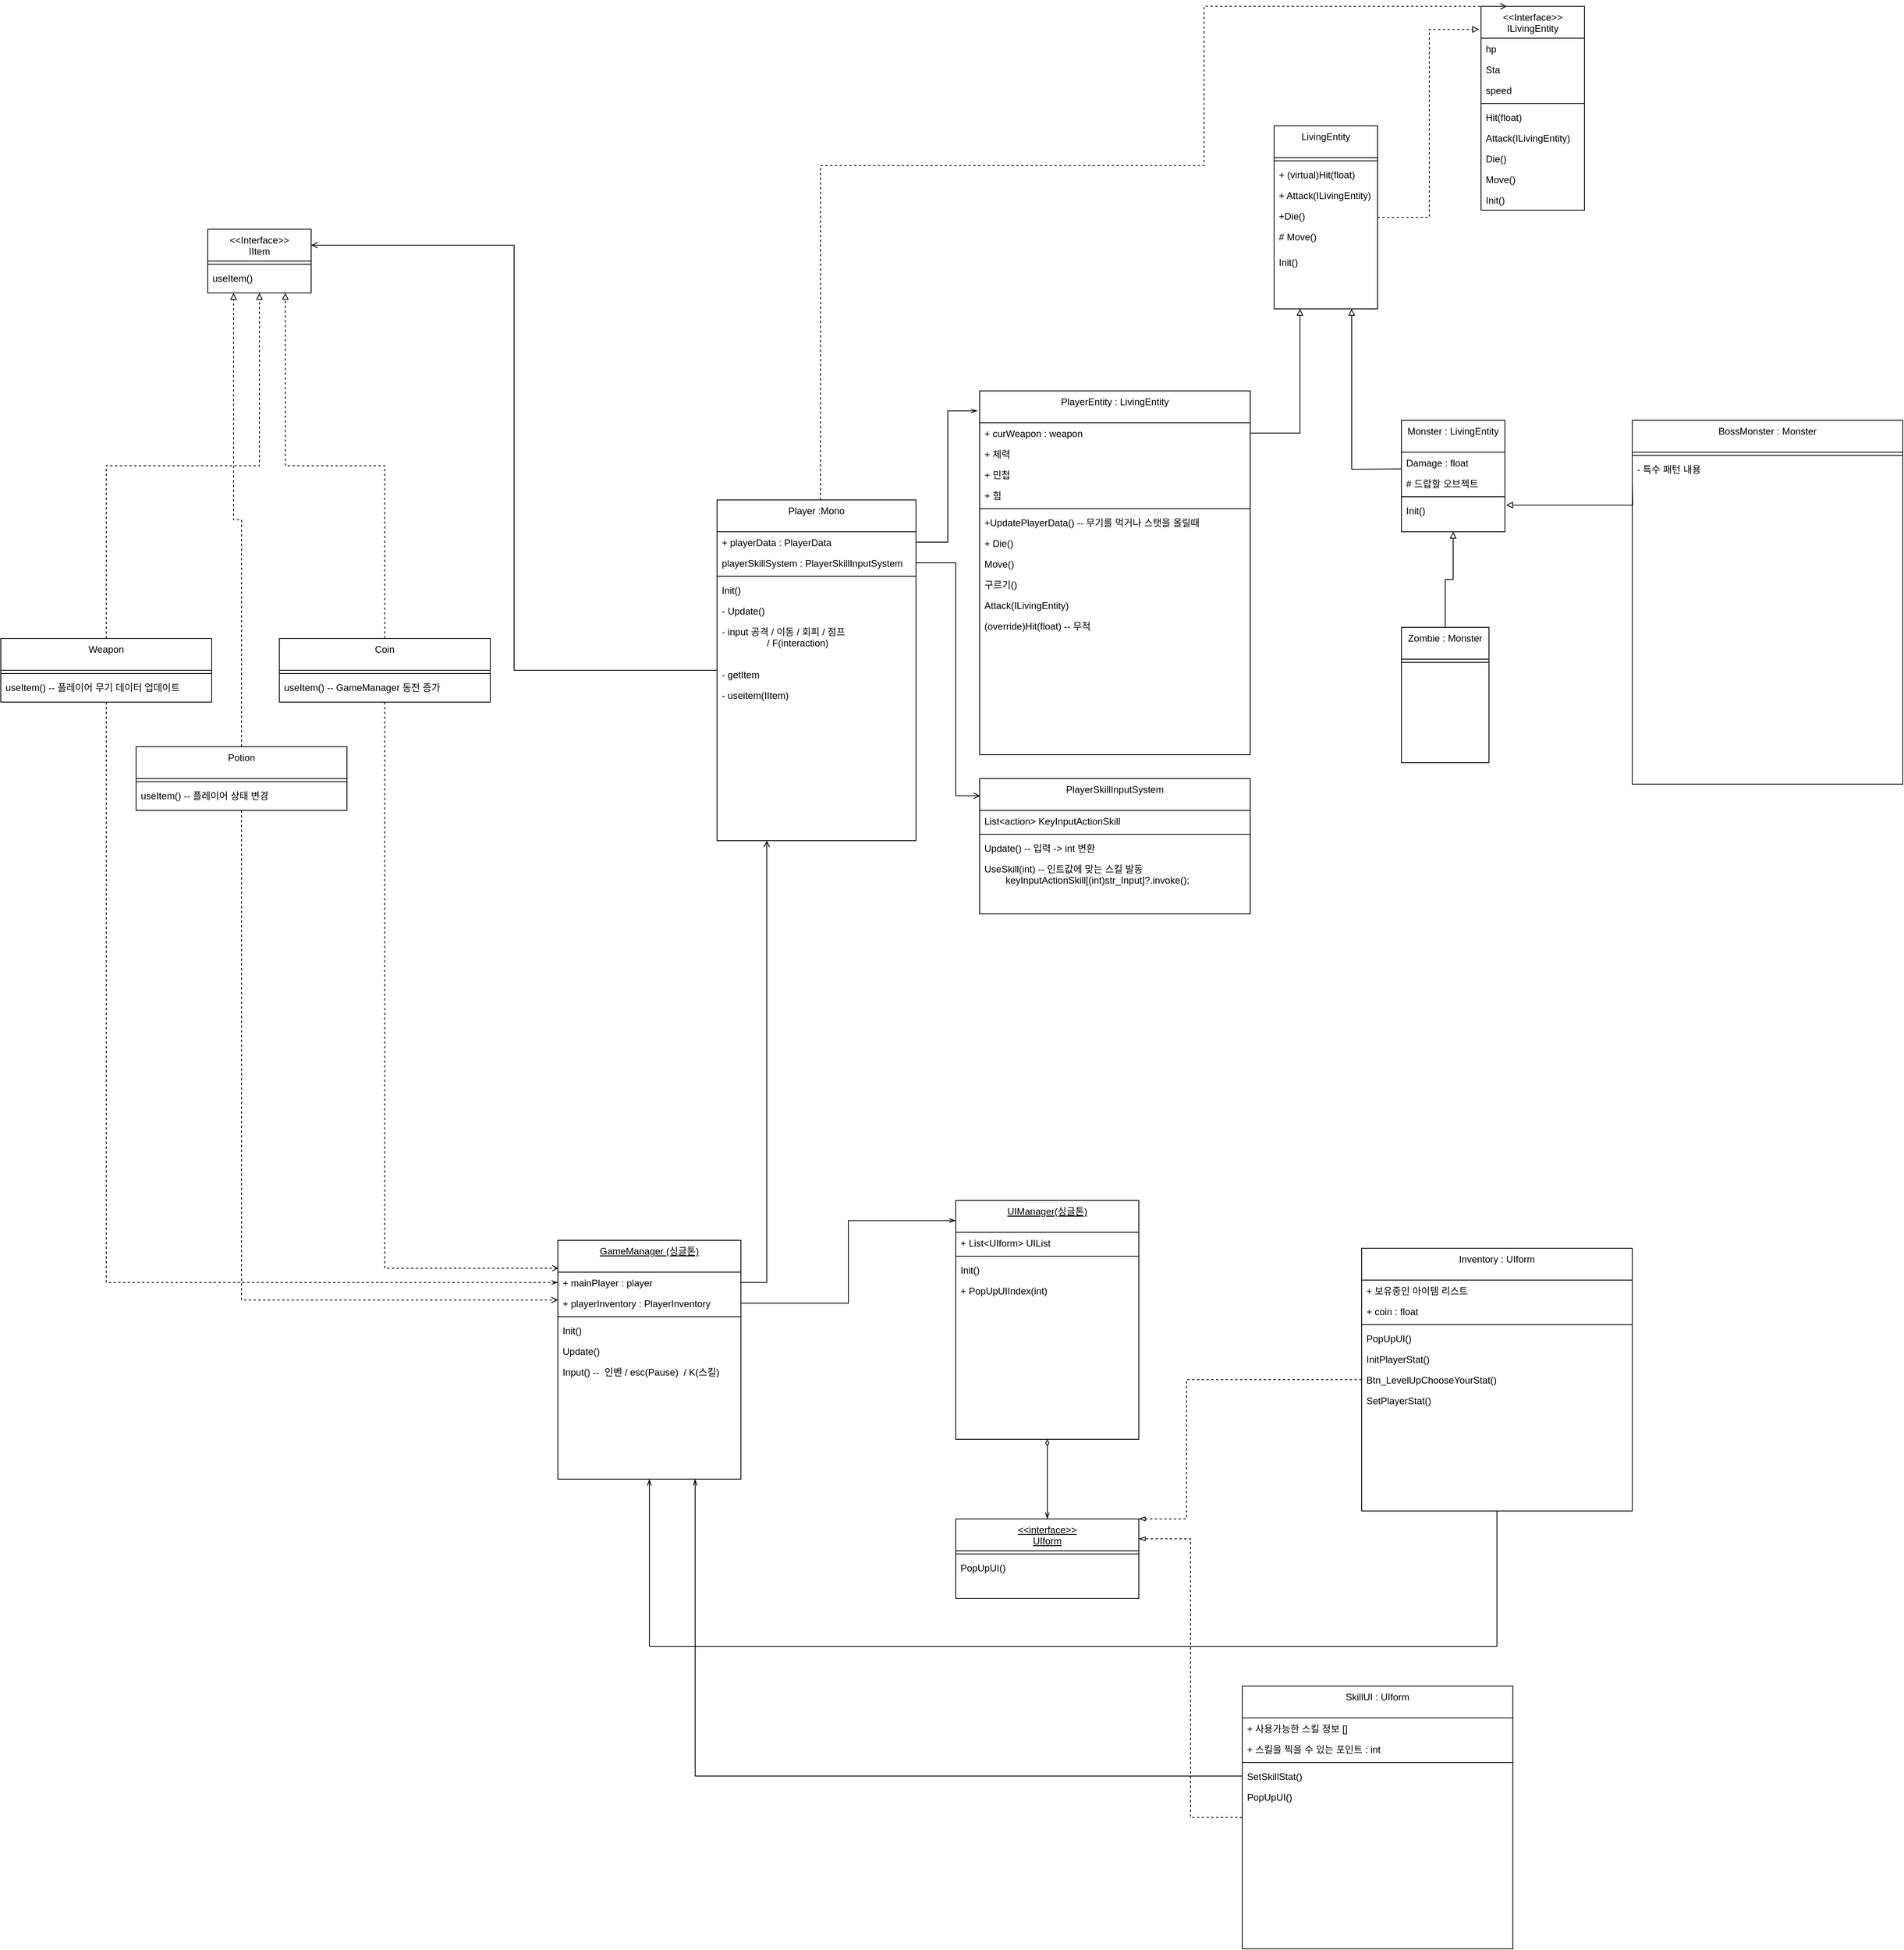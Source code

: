 <mxfile version="20.3.0" type="device"><diagram id="C5RBs43oDa-KdzZeNtuy" name="Page-1"><mxGraphModel dx="1121" dy="1059" grid="1" gridSize="10" guides="1" tooltips="1" connect="1" arrows="1" fold="1" page="1" pageScale="1" pageWidth="50000" pageHeight="50000" math="0" shadow="0"><root><mxCell id="WIyWlLk6GJQsqaUBKTNV-0"/><mxCell id="WIyWlLk6GJQsqaUBKTNV-1" parent="WIyWlLk6GJQsqaUBKTNV-0"/><mxCell id="zkfFHV4jXpPFQw0GAbJ--17" value="&lt;&lt;Interface&gt;&gt;&#10;ILivingEntity" style="swimlane;fontStyle=0;align=center;verticalAlign=top;childLayout=stackLayout;horizontal=1;startSize=40;horizontalStack=0;resizeParent=1;resizeLast=0;collapsible=1;marginBottom=0;rounded=0;shadow=0;strokeWidth=1;" parent="WIyWlLk6GJQsqaUBKTNV-1" vertex="1"><mxGeometry x="2180" y="280" width="130" height="256" as="geometry"><mxRectangle x="550" y="140" width="160" height="26" as="alternateBounds"/></mxGeometry></mxCell><mxCell id="zkfFHV4jXpPFQw0GAbJ--18" value="hp" style="text;align=left;verticalAlign=top;spacingLeft=4;spacingRight=4;overflow=hidden;rotatable=0;points=[[0,0.5],[1,0.5]];portConstraint=eastwest;" parent="zkfFHV4jXpPFQw0GAbJ--17" vertex="1"><mxGeometry y="40" width="130" height="26" as="geometry"/></mxCell><mxCell id="zkfFHV4jXpPFQw0GAbJ--19" value="Sta&#10;" style="text;align=left;verticalAlign=top;spacingLeft=4;spacingRight=4;overflow=hidden;rotatable=0;points=[[0,0.5],[1,0.5]];portConstraint=eastwest;rounded=0;shadow=0;html=0;" parent="zkfFHV4jXpPFQw0GAbJ--17" vertex="1"><mxGeometry y="66" width="130" height="26" as="geometry"/></mxCell><mxCell id="zkfFHV4jXpPFQw0GAbJ--20" value="speed" style="text;align=left;verticalAlign=top;spacingLeft=4;spacingRight=4;overflow=hidden;rotatable=0;points=[[0,0.5],[1,0.5]];portConstraint=eastwest;rounded=0;shadow=0;html=0;" parent="zkfFHV4jXpPFQw0GAbJ--17" vertex="1"><mxGeometry y="92" width="130" height="26" as="geometry"/></mxCell><mxCell id="zkfFHV4jXpPFQw0GAbJ--23" value="" style="line;html=1;strokeWidth=1;align=left;verticalAlign=middle;spacingTop=-1;spacingLeft=3;spacingRight=3;rotatable=0;labelPosition=right;points=[];portConstraint=eastwest;" parent="zkfFHV4jXpPFQw0GAbJ--17" vertex="1"><mxGeometry y="118" width="130" height="8" as="geometry"/></mxCell><mxCell id="zkfFHV4jXpPFQw0GAbJ--25" value="Hit(float)" style="text;align=left;verticalAlign=top;spacingLeft=4;spacingRight=4;overflow=hidden;rotatable=0;points=[[0,0.5],[1,0.5]];portConstraint=eastwest;" parent="zkfFHV4jXpPFQw0GAbJ--17" vertex="1"><mxGeometry y="126" width="130" height="26" as="geometry"/></mxCell><mxCell id="0ZRJEkCKQK46idITePCY-0" value="Attack(ILivingEntity)" style="text;align=left;verticalAlign=top;spacingLeft=4;spacingRight=4;overflow=hidden;rotatable=0;points=[[0,0.5],[1,0.5]];portConstraint=eastwest;" parent="zkfFHV4jXpPFQw0GAbJ--17" vertex="1"><mxGeometry y="152" width="130" height="26" as="geometry"/></mxCell><mxCell id="0ZRJEkCKQK46idITePCY-1" value="Die()" style="text;align=left;verticalAlign=top;spacingLeft=4;spacingRight=4;overflow=hidden;rotatable=0;points=[[0,0.5],[1,0.5]];portConstraint=eastwest;" parent="zkfFHV4jXpPFQw0GAbJ--17" vertex="1"><mxGeometry y="178" width="130" height="26" as="geometry"/></mxCell><mxCell id="0ZRJEkCKQK46idITePCY-2" value="Move()" style="text;align=left;verticalAlign=top;spacingLeft=4;spacingRight=4;overflow=hidden;rotatable=0;points=[[0,0.5],[1,0.5]];portConstraint=eastwest;" parent="zkfFHV4jXpPFQw0GAbJ--17" vertex="1"><mxGeometry y="204" width="130" height="26" as="geometry"/></mxCell><mxCell id="0ZRJEkCKQK46idITePCY-17" value="Init()" style="text;align=left;verticalAlign=top;spacingLeft=4;spacingRight=4;overflow=hidden;rotatable=0;points=[[0,0.5],[1,0.5]];portConstraint=eastwest;" parent="zkfFHV4jXpPFQw0GAbJ--17" vertex="1"><mxGeometry y="230" width="130" height="26" as="geometry"/></mxCell><mxCell id="0ZRJEkCKQK46idITePCY-15" style="edgeStyle=orthogonalEdgeStyle;rounded=0;orthogonalLoop=1;jettySize=auto;html=1;entryX=-0.019;entryY=0.113;entryDx=0;entryDy=0;entryPerimeter=0;endArrow=block;endFill=0;dashed=1;" parent="WIyWlLk6GJQsqaUBKTNV-1" source="0ZRJEkCKQK46idITePCY-6" target="zkfFHV4jXpPFQw0GAbJ--17" edge="1"><mxGeometry relative="1" as="geometry"/></mxCell><mxCell id="0ZRJEkCKQK46idITePCY-6" value="LivingEntity" style="swimlane;fontStyle=0;align=center;verticalAlign=top;childLayout=stackLayout;horizontal=1;startSize=40;horizontalStack=0;resizeParent=1;resizeLast=0;collapsible=1;marginBottom=0;rounded=0;shadow=0;strokeWidth=1;" parent="WIyWlLk6GJQsqaUBKTNV-1" vertex="1"><mxGeometry x="1920" y="430" width="130" height="230" as="geometry"><mxRectangle x="550" y="140" width="160" height="26" as="alternateBounds"/></mxGeometry></mxCell><mxCell id="0ZRJEkCKQK46idITePCY-10" value="" style="line;html=1;strokeWidth=1;align=left;verticalAlign=middle;spacingTop=-1;spacingLeft=3;spacingRight=3;rotatable=0;labelPosition=right;points=[];portConstraint=eastwest;" parent="0ZRJEkCKQK46idITePCY-6" vertex="1"><mxGeometry y="40" width="130" height="8" as="geometry"/></mxCell><mxCell id="0ZRJEkCKQK46idITePCY-11" value="+ (virtual)Hit(float)" style="text;align=left;verticalAlign=top;spacingLeft=4;spacingRight=4;overflow=hidden;rotatable=0;points=[[0,0.5],[1,0.5]];portConstraint=eastwest;" parent="0ZRJEkCKQK46idITePCY-6" vertex="1"><mxGeometry y="48" width="130" height="26" as="geometry"/></mxCell><mxCell id="0ZRJEkCKQK46idITePCY-12" value="+ Attack(ILivingEntity)" style="text;align=left;verticalAlign=top;spacingLeft=4;spacingRight=4;overflow=hidden;rotatable=0;points=[[0,0.5],[1,0.5]];portConstraint=eastwest;" parent="0ZRJEkCKQK46idITePCY-6" vertex="1"><mxGeometry y="74" width="130" height="26" as="geometry"/></mxCell><mxCell id="0ZRJEkCKQK46idITePCY-13" value="+Die()" style="text;align=left;verticalAlign=top;spacingLeft=4;spacingRight=4;overflow=hidden;rotatable=0;points=[[0,0.5],[1,0.5]];portConstraint=eastwest;" parent="0ZRJEkCKQK46idITePCY-6" vertex="1"><mxGeometry y="100" width="130" height="26" as="geometry"/></mxCell><mxCell id="0ZRJEkCKQK46idITePCY-14" value="# Move()" style="text;align=left;verticalAlign=top;spacingLeft=4;spacingRight=4;overflow=hidden;rotatable=0;points=[[0,0.5],[1,0.5]];portConstraint=eastwest;" parent="0ZRJEkCKQK46idITePCY-6" vertex="1"><mxGeometry y="126" width="130" height="32" as="geometry"/></mxCell><mxCell id="0ZRJEkCKQK46idITePCY-16" value="Init()" style="text;align=left;verticalAlign=top;spacingLeft=4;spacingRight=4;overflow=hidden;rotatable=0;points=[[0,0.5],[1,0.5]];portConstraint=eastwest;" parent="0ZRJEkCKQK46idITePCY-6" vertex="1"><mxGeometry y="158" width="130" height="26" as="geometry"/></mxCell><mxCell id="0ZRJEkCKQK46idITePCY-42" style="edgeStyle=orthogonalEdgeStyle;rounded=0;orthogonalLoop=1;jettySize=auto;html=1;entryX=0.25;entryY=0;entryDx=0;entryDy=0;endArrow=open;endFill=0;dashed=1;" parent="WIyWlLk6GJQsqaUBKTNV-1" source="0ZRJEkCKQK46idITePCY-18" target="zkfFHV4jXpPFQw0GAbJ--17" edge="1"><mxGeometry relative="1" as="geometry"><Array as="points"><mxPoint x="1350" y="480"/><mxPoint x="1832" y="480"/></Array></mxGeometry></mxCell><mxCell id="0ZRJEkCKQK46idITePCY-55" style="edgeStyle=orthogonalEdgeStyle;rounded=0;orthogonalLoop=1;jettySize=auto;html=1;entryX=1;entryY=0.25;entryDx=0;entryDy=0;endArrow=open;endFill=0;" parent="WIyWlLk6GJQsqaUBKTNV-1" source="0ZRJEkCKQK46idITePCY-18" target="0ZRJEkCKQK46idITePCY-45" edge="1"><mxGeometry relative="1" as="geometry"/></mxCell><mxCell id="0ZRJEkCKQK46idITePCY-18" value="Player :Mono" style="swimlane;fontStyle=0;align=center;verticalAlign=top;childLayout=stackLayout;horizontal=1;startSize=40;horizontalStack=0;resizeParent=1;resizeLast=0;collapsible=1;marginBottom=0;rounded=0;shadow=0;strokeWidth=1;" parent="WIyWlLk6GJQsqaUBKTNV-1" vertex="1"><mxGeometry x="1220" y="900" width="250" height="428" as="geometry"><mxRectangle x="550" y="140" width="160" height="26" as="alternateBounds"/></mxGeometry></mxCell><mxCell id="0ZRJEkCKQK46idITePCY-56" value="+ playerData : PlayerData" style="text;align=left;verticalAlign=top;spacingLeft=4;spacingRight=4;overflow=hidden;rotatable=0;points=[[0,0.5],[1,0.5]];portConstraint=eastwest;" parent="0ZRJEkCKQK46idITePCY-18" vertex="1"><mxGeometry y="40" width="250" height="26" as="geometry"/></mxCell><mxCell id="0ZRJEkCKQK46idITePCY-183" value="playerSkillSystem : PlayerSkillInputSystem" style="text;align=left;verticalAlign=top;spacingLeft=4;spacingRight=4;overflow=hidden;rotatable=0;points=[[0,0.5],[1,0.5]];portConstraint=eastwest;" parent="0ZRJEkCKQK46idITePCY-18" vertex="1"><mxGeometry y="66" width="250" height="26" as="geometry"/></mxCell><mxCell id="0ZRJEkCKQK46idITePCY-19" value="" style="line;html=1;strokeWidth=1;align=left;verticalAlign=middle;spacingTop=-1;spacingLeft=3;spacingRight=3;rotatable=0;labelPosition=right;points=[];portConstraint=eastwest;" parent="0ZRJEkCKQK46idITePCY-18" vertex="1"><mxGeometry y="92" width="250" height="8" as="geometry"/></mxCell><mxCell id="0ZRJEkCKQK46idITePCY-24" value="Init()" style="text;align=left;verticalAlign=top;spacingLeft=4;spacingRight=4;overflow=hidden;rotatable=0;points=[[0,0.5],[1,0.5]];portConstraint=eastwest;" parent="0ZRJEkCKQK46idITePCY-18" vertex="1"><mxGeometry y="100" width="250" height="26" as="geometry"/></mxCell><mxCell id="0ZRJEkCKQK46idITePCY-40" value="- Update() " style="text;align=left;verticalAlign=top;spacingLeft=4;spacingRight=4;overflow=hidden;rotatable=0;points=[[0,0.5],[1,0.5]];portConstraint=eastwest;" parent="0ZRJEkCKQK46idITePCY-18" vertex="1"><mxGeometry y="126" width="250" height="26" as="geometry"/></mxCell><mxCell id="0ZRJEkCKQK46idITePCY-41" value="- input 공격 / 이동 / 회피 / 점프&#10;                 / F(interaction)" style="text;align=left;verticalAlign=top;spacingLeft=4;spacingRight=4;overflow=hidden;rotatable=0;points=[[0,0.5],[1,0.5]];portConstraint=eastwest;" parent="0ZRJEkCKQK46idITePCY-18" vertex="1"><mxGeometry y="152" width="250" height="54" as="geometry"/></mxCell><mxCell id="0ZRJEkCKQK46idITePCY-43" value="- getItem" style="text;align=left;verticalAlign=top;spacingLeft=4;spacingRight=4;overflow=hidden;rotatable=0;points=[[0,0.5],[1,0.5]];portConstraint=eastwest;" parent="0ZRJEkCKQK46idITePCY-18" vertex="1"><mxGeometry y="206" width="250" height="26" as="geometry"/></mxCell><mxCell id="0ZRJEkCKQK46idITePCY-44" value="- useitem(IItem)" style="text;align=left;verticalAlign=top;spacingLeft=4;spacingRight=4;overflow=hidden;rotatable=0;points=[[0,0.5],[1,0.5]];portConstraint=eastwest;" parent="0ZRJEkCKQK46idITePCY-18" vertex="1"><mxGeometry y="232" width="250" height="26" as="geometry"/></mxCell><mxCell id="0ZRJEkCKQK46idITePCY-26" value="Monster : LivingEntity" style="swimlane;fontStyle=0;align=center;verticalAlign=top;childLayout=stackLayout;horizontal=1;startSize=40;horizontalStack=0;resizeParent=1;resizeLast=0;collapsible=1;marginBottom=0;rounded=0;shadow=0;strokeWidth=1;" parent="WIyWlLk6GJQsqaUBKTNV-1" vertex="1"><mxGeometry x="2080" y="800" width="130" height="140" as="geometry"><mxRectangle x="550" y="140" width="160" height="26" as="alternateBounds"/></mxGeometry></mxCell><mxCell id="0ZRJEkCKQK46idITePCY-38" value="Damage : float" style="text;align=left;verticalAlign=top;spacingLeft=4;spacingRight=4;overflow=hidden;rotatable=0;points=[[0,0.5],[1,0.5]];portConstraint=eastwest;" parent="0ZRJEkCKQK46idITePCY-26" vertex="1"><mxGeometry y="40" width="130" height="26" as="geometry"/></mxCell><mxCell id="xAegyW6mL-c31XnRVggY-22" value="# 드랍할 오브젝트" style="text;align=left;verticalAlign=top;spacingLeft=4;spacingRight=4;overflow=hidden;rotatable=0;points=[[0,0.5],[1,0.5]];portConstraint=eastwest;" parent="0ZRJEkCKQK46idITePCY-26" vertex="1"><mxGeometry y="66" width="130" height="26" as="geometry"/></mxCell><mxCell id="0ZRJEkCKQK46idITePCY-27" value="" style="line;html=1;strokeWidth=1;align=left;verticalAlign=middle;spacingTop=-1;spacingLeft=3;spacingRight=3;rotatable=0;labelPosition=right;points=[];portConstraint=eastwest;" parent="0ZRJEkCKQK46idITePCY-26" vertex="1"><mxGeometry y="92" width="130" height="8" as="geometry"/></mxCell><mxCell id="0ZRJEkCKQK46idITePCY-32" value="Init()" style="text;align=left;verticalAlign=top;spacingLeft=4;spacingRight=4;overflow=hidden;rotatable=0;points=[[0,0.5],[1,0.5]];portConstraint=eastwest;" parent="0ZRJEkCKQK46idITePCY-26" vertex="1"><mxGeometry y="100" width="130" height="26" as="geometry"/></mxCell><mxCell id="0ZRJEkCKQK46idITePCY-37" style="edgeStyle=orthogonalEdgeStyle;rounded=0;orthogonalLoop=1;jettySize=auto;html=1;entryX=0.75;entryY=1;entryDx=0;entryDy=0;endArrow=block;endFill=0;" parent="WIyWlLk6GJQsqaUBKTNV-1" target="0ZRJEkCKQK46idITePCY-6" edge="1"><mxGeometry relative="1" as="geometry"><mxPoint x="2080.0" y="861.03" as="sourcePoint"/></mxGeometry></mxCell><mxCell id="0ZRJEkCKQK46idITePCY-45" value="&lt;&lt;Interface&gt;&gt;&#10;IItem" style="swimlane;fontStyle=0;align=center;verticalAlign=top;childLayout=stackLayout;horizontal=1;startSize=40;horizontalStack=0;resizeParent=1;resizeLast=0;collapsible=1;marginBottom=0;rounded=0;shadow=0;strokeWidth=1;" parent="WIyWlLk6GJQsqaUBKTNV-1" vertex="1"><mxGeometry x="580" y="560" width="130" height="80" as="geometry"><mxRectangle x="550" y="140" width="160" height="26" as="alternateBounds"/></mxGeometry></mxCell><mxCell id="0ZRJEkCKQK46idITePCY-49" value="" style="line;html=1;strokeWidth=1;align=left;verticalAlign=middle;spacingTop=-1;spacingLeft=3;spacingRight=3;rotatable=0;labelPosition=right;points=[];portConstraint=eastwest;" parent="0ZRJEkCKQK46idITePCY-45" vertex="1"><mxGeometry y="40" width="130" height="8" as="geometry"/></mxCell><mxCell id="0ZRJEkCKQK46idITePCY-54" value="useItem()" style="text;align=left;verticalAlign=top;spacingLeft=4;spacingRight=4;overflow=hidden;rotatable=0;points=[[0,0.5],[1,0.5]];portConstraint=eastwest;" parent="0ZRJEkCKQK46idITePCY-45" vertex="1"><mxGeometry y="48" width="130" height="26" as="geometry"/></mxCell><mxCell id="0ZRJEkCKQK46idITePCY-78" style="edgeStyle=orthogonalEdgeStyle;rounded=0;orthogonalLoop=1;jettySize=auto;html=1;entryX=0.5;entryY=1;entryDx=0;entryDy=0;endArrow=block;endFill=0;dashed=1;" parent="WIyWlLk6GJQsqaUBKTNV-1" source="0ZRJEkCKQK46idITePCY-61" target="0ZRJEkCKQK46idITePCY-45" edge="1"><mxGeometry relative="1" as="geometry"/></mxCell><mxCell id="0ZRJEkCKQK46idITePCY-79" style="edgeStyle=orthogonalEdgeStyle;rounded=0;orthogonalLoop=1;jettySize=auto;html=1;entryX=0;entryY=0.5;entryDx=0;entryDy=0;endArrow=openThin;endFill=0;dashed=1;" parent="WIyWlLk6GJQsqaUBKTNV-1" source="0ZRJEkCKQK46idITePCY-61" target="0ZRJEkCKQK46idITePCY-71" edge="1"><mxGeometry relative="1" as="geometry"/></mxCell><mxCell id="0ZRJEkCKQK46idITePCY-61" value="Weapon" style="swimlane;fontStyle=0;align=center;verticalAlign=top;childLayout=stackLayout;horizontal=1;startSize=40;horizontalStack=0;resizeParent=1;resizeLast=0;collapsible=1;marginBottom=0;rounded=0;shadow=0;strokeWidth=1;" parent="WIyWlLk6GJQsqaUBKTNV-1" vertex="1"><mxGeometry x="320" y="1074" width="265" height="80" as="geometry"><mxRectangle x="550" y="140" width="160" height="26" as="alternateBounds"/></mxGeometry></mxCell><mxCell id="0ZRJEkCKQK46idITePCY-62" value="" style="line;html=1;strokeWidth=1;align=left;verticalAlign=middle;spacingTop=-1;spacingLeft=3;spacingRight=3;rotatable=0;labelPosition=right;points=[];portConstraint=eastwest;" parent="0ZRJEkCKQK46idITePCY-61" vertex="1"><mxGeometry y="40" width="265" height="8" as="geometry"/></mxCell><mxCell id="0ZRJEkCKQK46idITePCY-63" value="useItem() -- 플레이어 무기 데이터 업데이트" style="text;align=left;verticalAlign=top;spacingLeft=4;spacingRight=4;overflow=hidden;rotatable=0;points=[[0,0.5],[1,0.5]];portConstraint=eastwest;" parent="0ZRJEkCKQK46idITePCY-61" vertex="1"><mxGeometry y="48" width="265" height="26" as="geometry"/></mxCell><mxCell id="0ZRJEkCKQK46idITePCY-70" value="GameManager (싱글톤)" style="swimlane;fontStyle=4;align=center;verticalAlign=top;childLayout=stackLayout;horizontal=1;startSize=40;horizontalStack=0;resizeParent=1;resizeLast=0;collapsible=1;marginBottom=0;rounded=0;shadow=0;strokeWidth=1;" parent="WIyWlLk6GJQsqaUBKTNV-1" vertex="1"><mxGeometry x="1020" y="1830" width="230" height="300" as="geometry"><mxRectangle x="1120" y="1420" width="160" height="26" as="alternateBounds"/></mxGeometry></mxCell><mxCell id="0ZRJEkCKQK46idITePCY-71" value="+ mainPlayer : player" style="text;align=left;verticalAlign=top;spacingLeft=4;spacingRight=4;overflow=hidden;rotatable=0;points=[[0,0.5],[1,0.5]];portConstraint=eastwest;" parent="0ZRJEkCKQK46idITePCY-70" vertex="1"><mxGeometry y="40" width="230" height="26" as="geometry"/></mxCell><mxCell id="0ZRJEkCKQK46idITePCY-158" value="+ playerInventory : PlayerInventory" style="text;align=left;verticalAlign=top;spacingLeft=4;spacingRight=4;overflow=hidden;rotatable=0;points=[[0,0.5],[1,0.5]];portConstraint=eastwest;" parent="0ZRJEkCKQK46idITePCY-70" vertex="1"><mxGeometry y="66" width="230" height="26" as="geometry"/></mxCell><mxCell id="0ZRJEkCKQK46idITePCY-72" value="" style="line;html=1;strokeWidth=1;align=left;verticalAlign=middle;spacingTop=-1;spacingLeft=3;spacingRight=3;rotatable=0;labelPosition=right;points=[];portConstraint=eastwest;" parent="0ZRJEkCKQK46idITePCY-70" vertex="1"><mxGeometry y="92" width="230" height="8" as="geometry"/></mxCell><mxCell id="0ZRJEkCKQK46idITePCY-73" value="Init()" style="text;align=left;verticalAlign=top;spacingLeft=4;spacingRight=4;overflow=hidden;rotatable=0;points=[[0,0.5],[1,0.5]];portConstraint=eastwest;" parent="0ZRJEkCKQK46idITePCY-70" vertex="1"><mxGeometry y="100" width="230" height="26" as="geometry"/></mxCell><mxCell id="0ZRJEkCKQK46idITePCY-150" value="Update()" style="text;align=left;verticalAlign=top;spacingLeft=4;spacingRight=4;overflow=hidden;rotatable=0;points=[[0,0.5],[1,0.5]];portConstraint=eastwest;" parent="0ZRJEkCKQK46idITePCY-70" vertex="1"><mxGeometry y="126" width="230" height="26" as="geometry"/></mxCell><mxCell id="0ZRJEkCKQK46idITePCY-156" value="Input() --  인벤 / esc(Pause)  / K(스킬)" style="text;align=left;verticalAlign=top;spacingLeft=4;spacingRight=4;overflow=hidden;rotatable=0;points=[[0,0.5],[1,0.5]];portConstraint=eastwest;" parent="0ZRJEkCKQK46idITePCY-70" vertex="1"><mxGeometry y="152" width="230" height="26" as="geometry"/></mxCell><mxCell id="0ZRJEkCKQK46idITePCY-76" style="edgeStyle=orthogonalEdgeStyle;rounded=0;orthogonalLoop=1;jettySize=auto;html=1;exitX=1;exitY=0.5;exitDx=0;exitDy=0;entryX=0.25;entryY=1;entryDx=0;entryDy=0;endArrow=open;endFill=0;" parent="WIyWlLk6GJQsqaUBKTNV-1" source="0ZRJEkCKQK46idITePCY-71" target="0ZRJEkCKQK46idITePCY-18" edge="1"><mxGeometry relative="1" as="geometry"/></mxCell><mxCell id="0ZRJEkCKQK46idITePCY-80" value="PlayerEntity : LivingEntity" style="swimlane;fontStyle=0;align=center;verticalAlign=top;childLayout=stackLayout;horizontal=1;startSize=40;horizontalStack=0;resizeParent=1;resizeLast=0;collapsible=1;marginBottom=0;rounded=0;shadow=0;strokeWidth=1;" parent="WIyWlLk6GJQsqaUBKTNV-1" vertex="1"><mxGeometry x="1550" y="763" width="340" height="457" as="geometry"><mxRectangle x="550" y="140" width="160" height="26" as="alternateBounds"/></mxGeometry></mxCell><mxCell id="0ZRJEkCKQK46idITePCY-81" value="+ curWeapon : weapon" style="text;align=left;verticalAlign=top;spacingLeft=4;spacingRight=4;overflow=hidden;rotatable=0;points=[[0,0.5],[1,0.5]];portConstraint=eastwest;" parent="0ZRJEkCKQK46idITePCY-80" vertex="1"><mxGeometry y="40" width="340" height="26" as="geometry"/></mxCell><mxCell id="0ZRJEkCKQK46idITePCY-170" value="+ 체력" style="text;align=left;verticalAlign=top;spacingLeft=4;spacingRight=4;overflow=hidden;rotatable=0;points=[[0,0.5],[1,0.5]];portConstraint=eastwest;" parent="0ZRJEkCKQK46idITePCY-80" vertex="1"><mxGeometry y="66" width="340" height="26" as="geometry"/></mxCell><mxCell id="0ZRJEkCKQK46idITePCY-169" value="+ 민첩" style="text;align=left;verticalAlign=top;spacingLeft=4;spacingRight=4;overflow=hidden;rotatable=0;points=[[0,0.5],[1,0.5]];portConstraint=eastwest;" parent="0ZRJEkCKQK46idITePCY-80" vertex="1"><mxGeometry y="92" width="340" height="26" as="geometry"/></mxCell><mxCell id="0ZRJEkCKQK46idITePCY-168" value="+ 힘" style="text;align=left;verticalAlign=top;spacingLeft=4;spacingRight=4;overflow=hidden;rotatable=0;points=[[0,0.5],[1,0.5]];portConstraint=eastwest;" parent="0ZRJEkCKQK46idITePCY-80" vertex="1"><mxGeometry y="118" width="340" height="26" as="geometry"/></mxCell><mxCell id="0ZRJEkCKQK46idITePCY-82" value="" style="line;html=1;strokeWidth=1;align=left;verticalAlign=middle;spacingTop=-1;spacingLeft=3;spacingRight=3;rotatable=0;labelPosition=right;points=[];portConstraint=eastwest;" parent="0ZRJEkCKQK46idITePCY-80" vertex="1"><mxGeometry y="144" width="340" height="8" as="geometry"/></mxCell><mxCell id="0ZRJEkCKQK46idITePCY-95" value="+UpdatePlayerData() -- 무기를 먹거나 스탯을 올릴때" style="text;align=left;verticalAlign=top;spacingLeft=4;spacingRight=4;overflow=hidden;rotatable=0;points=[[0,0.5],[1,0.5]];portConstraint=eastwest;" parent="0ZRJEkCKQK46idITePCY-80" vertex="1"><mxGeometry y="152" width="340" height="26" as="geometry"/></mxCell><mxCell id="0ZRJEkCKQK46idITePCY-22" value="+ Die()" style="text;align=left;verticalAlign=top;spacingLeft=4;spacingRight=4;overflow=hidden;rotatable=0;points=[[0,0.5],[1,0.5]];portConstraint=eastwest;" parent="0ZRJEkCKQK46idITePCY-80" vertex="1"><mxGeometry y="178" width="340" height="26" as="geometry"/></mxCell><mxCell id="0ZRJEkCKQK46idITePCY-23" value="Move()" style="text;align=left;verticalAlign=top;spacingLeft=4;spacingRight=4;overflow=hidden;rotatable=0;points=[[0,0.5],[1,0.5]];portConstraint=eastwest;" parent="0ZRJEkCKQK46idITePCY-80" vertex="1"><mxGeometry y="204" width="340" height="26" as="geometry"/></mxCell><mxCell id="0ZRJEkCKQK46idITePCY-39" value="구르기()" style="text;align=left;verticalAlign=top;spacingLeft=4;spacingRight=4;overflow=hidden;rotatable=0;points=[[0,0.5],[1,0.5]];portConstraint=eastwest;" parent="0ZRJEkCKQK46idITePCY-80" vertex="1"><mxGeometry y="230" width="340" height="26" as="geometry"/></mxCell><mxCell id="0ZRJEkCKQK46idITePCY-21" value="Attack(ILivingEntity)" style="text;align=left;verticalAlign=top;spacingLeft=4;spacingRight=4;overflow=hidden;rotatable=0;points=[[0,0.5],[1,0.5]];portConstraint=eastwest;" parent="0ZRJEkCKQK46idITePCY-80" vertex="1"><mxGeometry y="256" width="340" height="26" as="geometry"/></mxCell><mxCell id="0ZRJEkCKQK46idITePCY-20" value="(override)Hit(float) -- 무적" style="text;align=left;verticalAlign=top;spacingLeft=4;spacingRight=4;overflow=hidden;rotatable=0;points=[[0,0.5],[1,0.5]];portConstraint=eastwest;" parent="0ZRJEkCKQK46idITePCY-80" vertex="1"><mxGeometry y="282" width="340" height="26" as="geometry"/></mxCell><mxCell id="0ZRJEkCKQK46idITePCY-94" style="edgeStyle=orthogonalEdgeStyle;rounded=0;orthogonalLoop=1;jettySize=auto;html=1;entryX=-0.008;entryY=0.055;entryDx=0;entryDy=0;entryPerimeter=0;endArrow=openThin;endFill=0;" parent="WIyWlLk6GJQsqaUBKTNV-1" source="0ZRJEkCKQK46idITePCY-56" target="0ZRJEkCKQK46idITePCY-80" edge="1"><mxGeometry relative="1" as="geometry"/></mxCell><mxCell id="0ZRJEkCKQK46idITePCY-101" style="edgeStyle=orthogonalEdgeStyle;rounded=0;orthogonalLoop=1;jettySize=auto;html=1;exitX=1;exitY=0.5;exitDx=0;exitDy=0;entryX=0.25;entryY=1;entryDx=0;entryDy=0;endArrow=block;endFill=0;" parent="WIyWlLk6GJQsqaUBKTNV-1" source="0ZRJEkCKQK46idITePCY-81" target="0ZRJEkCKQK46idITePCY-6" edge="1"><mxGeometry relative="1" as="geometry"><mxPoint x="1890.0" y="1233.0" as="sourcePoint"/></mxGeometry></mxCell><mxCell id="0ZRJEkCKQK46idITePCY-108" style="edgeStyle=orthogonalEdgeStyle;rounded=0;orthogonalLoop=1;jettySize=auto;html=1;entryX=0.75;entryY=1;entryDx=0;entryDy=0;endArrow=block;endFill=0;dashed=1;" parent="WIyWlLk6GJQsqaUBKTNV-1" source="0ZRJEkCKQK46idITePCY-102" target="0ZRJEkCKQK46idITePCY-45" edge="1"><mxGeometry relative="1" as="geometry"/></mxCell><mxCell id="0ZRJEkCKQK46idITePCY-111" style="edgeStyle=orthogonalEdgeStyle;rounded=0;orthogonalLoop=1;jettySize=auto;html=1;exitX=0.5;exitY=1;exitDx=0;exitDy=0;entryX=0.004;entryY=0.117;entryDx=0;entryDy=0;entryPerimeter=0;endArrow=open;endFill=0;dashed=1;" parent="WIyWlLk6GJQsqaUBKTNV-1" source="0ZRJEkCKQK46idITePCY-102" target="0ZRJEkCKQK46idITePCY-70" edge="1"><mxGeometry relative="1" as="geometry"/></mxCell><mxCell id="0ZRJEkCKQK46idITePCY-102" value="Coin" style="swimlane;fontStyle=0;align=center;verticalAlign=top;childLayout=stackLayout;horizontal=1;startSize=40;horizontalStack=0;resizeParent=1;resizeLast=0;collapsible=1;marginBottom=0;rounded=0;shadow=0;strokeWidth=1;" parent="WIyWlLk6GJQsqaUBKTNV-1" vertex="1"><mxGeometry x="670" y="1074" width="265" height="80" as="geometry"><mxRectangle x="550" y="140" width="160" height="26" as="alternateBounds"/></mxGeometry></mxCell><mxCell id="0ZRJEkCKQK46idITePCY-103" value="" style="line;html=1;strokeWidth=1;align=left;verticalAlign=middle;spacingTop=-1;spacingLeft=3;spacingRight=3;rotatable=0;labelPosition=right;points=[];portConstraint=eastwest;" parent="0ZRJEkCKQK46idITePCY-102" vertex="1"><mxGeometry y="40" width="265" height="8" as="geometry"/></mxCell><mxCell id="0ZRJEkCKQK46idITePCY-104" value="useItem() -- GameManager 동전 증가" style="text;align=left;verticalAlign=top;spacingLeft=4;spacingRight=4;overflow=hidden;rotatable=0;points=[[0,0.5],[1,0.5]];portConstraint=eastwest;" parent="0ZRJEkCKQK46idITePCY-102" vertex="1"><mxGeometry y="48" width="265" height="26" as="geometry"/></mxCell><mxCell id="0ZRJEkCKQK46idITePCY-109" style="edgeStyle=orthogonalEdgeStyle;rounded=0;orthogonalLoop=1;jettySize=auto;html=1;entryX=0.25;entryY=1;entryDx=0;entryDy=0;endArrow=block;endFill=0;dashed=1;" parent="WIyWlLk6GJQsqaUBKTNV-1" source="0ZRJEkCKQK46idITePCY-105" target="0ZRJEkCKQK46idITePCY-45" edge="1"><mxGeometry relative="1" as="geometry"/></mxCell><mxCell id="0ZRJEkCKQK46idITePCY-110" style="edgeStyle=orthogonalEdgeStyle;rounded=0;orthogonalLoop=1;jettySize=auto;html=1;exitX=0.5;exitY=1;exitDx=0;exitDy=0;entryX=0;entryY=0.25;entryDx=0;entryDy=0;endArrow=open;endFill=0;dashed=1;" parent="WIyWlLk6GJQsqaUBKTNV-1" source="0ZRJEkCKQK46idITePCY-105" target="0ZRJEkCKQK46idITePCY-70" edge="1"><mxGeometry relative="1" as="geometry"/></mxCell><mxCell id="0ZRJEkCKQK46idITePCY-105" value="Potion" style="swimlane;fontStyle=0;align=center;verticalAlign=top;childLayout=stackLayout;horizontal=1;startSize=40;horizontalStack=0;resizeParent=1;resizeLast=0;collapsible=1;marginBottom=0;rounded=0;shadow=0;strokeWidth=1;" parent="WIyWlLk6GJQsqaUBKTNV-1" vertex="1"><mxGeometry x="490" y="1210" width="265" height="80" as="geometry"><mxRectangle x="550" y="140" width="160" height="26" as="alternateBounds"/></mxGeometry></mxCell><mxCell id="0ZRJEkCKQK46idITePCY-106" value="" style="line;html=1;strokeWidth=1;align=left;verticalAlign=middle;spacingTop=-1;spacingLeft=3;spacingRight=3;rotatable=0;labelPosition=right;points=[];portConstraint=eastwest;" parent="0ZRJEkCKQK46idITePCY-105" vertex="1"><mxGeometry y="40" width="265" height="8" as="geometry"/></mxCell><mxCell id="0ZRJEkCKQK46idITePCY-107" value="useItem() -- 플레이어 상태 변경" style="text;align=left;verticalAlign=top;spacingLeft=4;spacingRight=4;overflow=hidden;rotatable=0;points=[[0,0.5],[1,0.5]];portConstraint=eastwest;" parent="0ZRJEkCKQK46idITePCY-105" vertex="1"><mxGeometry y="48" width="265" height="26" as="geometry"/></mxCell><mxCell id="0ZRJEkCKQK46idITePCY-221" style="edgeStyle=orthogonalEdgeStyle;rounded=0;orthogonalLoop=1;jettySize=auto;html=1;entryX=1;entryY=0;entryDx=0;entryDy=0;dashed=1;endArrow=blockThin;endFill=0;" parent="WIyWlLk6GJQsqaUBKTNV-1" source="0ZRJEkCKQK46idITePCY-115" target="0ZRJEkCKQK46idITePCY-199" edge="1"><mxGeometry relative="1" as="geometry"><Array as="points"><mxPoint x="1810" y="2005"/><mxPoint x="1810" y="2180"/></Array></mxGeometry></mxCell><mxCell id="0ZRJEkCKQK46idITePCY-230" style="edgeStyle=orthogonalEdgeStyle;rounded=0;orthogonalLoop=1;jettySize=auto;html=1;entryX=0.5;entryY=1;entryDx=0;entryDy=0;startArrow=none;startFill=0;endArrow=openThin;endFill=0;" parent="WIyWlLk6GJQsqaUBKTNV-1" source="0ZRJEkCKQK46idITePCY-115" target="0ZRJEkCKQK46idITePCY-70" edge="1"><mxGeometry relative="1" as="geometry"><Array as="points"><mxPoint x="2200" y="2340"/><mxPoint x="1135" y="2340"/></Array></mxGeometry></mxCell><mxCell id="0ZRJEkCKQK46idITePCY-115" value="Inventory : UIform" style="swimlane;fontStyle=0;align=center;verticalAlign=top;childLayout=stackLayout;horizontal=1;startSize=40;horizontalStack=0;resizeParent=1;resizeLast=0;collapsible=1;marginBottom=0;rounded=0;shadow=0;strokeWidth=1;" parent="WIyWlLk6GJQsqaUBKTNV-1" vertex="1"><mxGeometry x="2030" y="1840" width="340" height="330" as="geometry"><mxRectangle x="550" y="140" width="160" height="26" as="alternateBounds"/></mxGeometry></mxCell><mxCell id="0ZRJEkCKQK46idITePCY-118" value="+ 보유중인 아이템 리스트" style="text;align=left;verticalAlign=top;spacingLeft=4;spacingRight=4;overflow=hidden;rotatable=0;points=[[0,0.5],[1,0.5]];portConstraint=eastwest;" parent="0ZRJEkCKQK46idITePCY-115" vertex="1"><mxGeometry y="40" width="340" height="26" as="geometry"/></mxCell><mxCell id="0ZRJEkCKQK46idITePCY-116" value="+ coin : float" style="text;align=left;verticalAlign=top;spacingLeft=4;spacingRight=4;overflow=hidden;rotatable=0;points=[[0,0.5],[1,0.5]];portConstraint=eastwest;" parent="0ZRJEkCKQK46idITePCY-115" vertex="1"><mxGeometry y="66" width="340" height="26" as="geometry"/></mxCell><mxCell id="0ZRJEkCKQK46idITePCY-117" value="" style="line;html=1;strokeWidth=1;align=left;verticalAlign=middle;spacingTop=-1;spacingLeft=3;spacingRight=3;rotatable=0;labelPosition=right;points=[];portConstraint=eastwest;" parent="0ZRJEkCKQK46idITePCY-115" vertex="1"><mxGeometry y="92" width="340" height="8" as="geometry"/></mxCell><mxCell id="0ZRJEkCKQK46idITePCY-223" value="PopUpUI()" style="text;align=left;verticalAlign=top;spacingLeft=4;spacingRight=4;overflow=hidden;rotatable=0;points=[[0,0.5],[1,0.5]];portConstraint=eastwest;" parent="0ZRJEkCKQK46idITePCY-115" vertex="1"><mxGeometry y="100" width="340" height="26" as="geometry"/></mxCell><mxCell id="0ZRJEkCKQK46idITePCY-136" value="InitPlayerStat()" style="text;align=left;verticalAlign=top;spacingLeft=4;spacingRight=4;overflow=hidden;rotatable=0;points=[[0,0.5],[1,0.5]];portConstraint=eastwest;" parent="0ZRJEkCKQK46idITePCY-115" vertex="1"><mxGeometry y="126" width="340" height="26" as="geometry"/></mxCell><mxCell id="0ZRJEkCKQK46idITePCY-128" value="Btn_LevelUpChooseYourStat()" style="text;align=left;verticalAlign=top;spacingLeft=4;spacingRight=4;overflow=hidden;rotatable=0;points=[[0,0.5],[1,0.5]];portConstraint=eastwest;" parent="0ZRJEkCKQK46idITePCY-115" vertex="1"><mxGeometry y="152" width="340" height="26" as="geometry"/></mxCell><mxCell id="0ZRJEkCKQK46idITePCY-149" value="SetPlayerStat()" style="text;align=left;verticalAlign=top;spacingLeft=4;spacingRight=4;overflow=hidden;rotatable=0;points=[[0,0.5],[1,0.5]];portConstraint=eastwest;" parent="0ZRJEkCKQK46idITePCY-115" vertex="1"><mxGeometry y="178" width="340" height="26" as="geometry"/></mxCell><mxCell id="0ZRJEkCKQK46idITePCY-171" value="PlayerSkillInputSystem" style="swimlane;fontStyle=0;align=center;verticalAlign=top;childLayout=stackLayout;horizontal=1;startSize=40;horizontalStack=0;resizeParent=1;resizeLast=0;collapsible=1;marginBottom=0;rounded=0;shadow=0;strokeWidth=1;" parent="WIyWlLk6GJQsqaUBKTNV-1" vertex="1"><mxGeometry x="1550" y="1250" width="340" height="170" as="geometry"><mxRectangle x="550" y="140" width="160" height="26" as="alternateBounds"/></mxGeometry></mxCell><mxCell id="0ZRJEkCKQK46idITePCY-172" value="List&lt;action&gt; KeyInputActionSkill" style="text;align=left;verticalAlign=top;spacingLeft=4;spacingRight=4;overflow=hidden;rotatable=0;points=[[0,0.5],[1,0.5]];portConstraint=eastwest;" parent="0ZRJEkCKQK46idITePCY-171" vertex="1"><mxGeometry y="40" width="340" height="26" as="geometry"/></mxCell><mxCell id="0ZRJEkCKQK46idITePCY-176" value="" style="line;html=1;strokeWidth=1;align=left;verticalAlign=middle;spacingTop=-1;spacingLeft=3;spacingRight=3;rotatable=0;labelPosition=right;points=[];portConstraint=eastwest;" parent="0ZRJEkCKQK46idITePCY-171" vertex="1"><mxGeometry y="66" width="340" height="8" as="geometry"/></mxCell><mxCell id="0ZRJEkCKQK46idITePCY-185" value="Update() -- 입력 -&gt; int 변환" style="text;align=left;verticalAlign=top;spacingLeft=4;spacingRight=4;overflow=hidden;rotatable=0;points=[[0,0.5],[1,0.5]];portConstraint=eastwest;" parent="0ZRJEkCKQK46idITePCY-171" vertex="1"><mxGeometry y="74" width="340" height="26" as="geometry"/></mxCell><mxCell id="0ZRJEkCKQK46idITePCY-188" value="UseSkill(int) -- 인트값에 맞는 스킬 발동&#10;        keyInputActionSkill[(int)str_Input]?.invoke();" style="text;align=left;verticalAlign=top;spacingLeft=4;spacingRight=4;overflow=hidden;rotatable=0;points=[[0,0.5],[1,0.5]];portConstraint=eastwest;" parent="0ZRJEkCKQK46idITePCY-171" vertex="1"><mxGeometry y="100" width="340" height="70" as="geometry"/></mxCell><mxCell id="0ZRJEkCKQK46idITePCY-189" style="edgeStyle=orthogonalEdgeStyle;rounded=0;orthogonalLoop=1;jettySize=auto;html=1;entryX=0.002;entryY=0.127;entryDx=0;entryDy=0;entryPerimeter=0;endArrow=open;endFill=0;" parent="WIyWlLk6GJQsqaUBKTNV-1" source="0ZRJEkCKQK46idITePCY-183" target="0ZRJEkCKQK46idITePCY-171" edge="1"><mxGeometry relative="1" as="geometry"><Array as="points"><mxPoint x="1520" y="979"/><mxPoint x="1520" y="1272"/></Array></mxGeometry></mxCell><mxCell id="0ZRJEkCKQK46idITePCY-220" style="edgeStyle=orthogonalEdgeStyle;rounded=0;orthogonalLoop=1;jettySize=auto;html=1;entryX=1;entryY=0.25;entryDx=0;entryDy=0;endArrow=blockThin;endFill=0;dashed=1;" parent="WIyWlLk6GJQsqaUBKTNV-1" source="0ZRJEkCKQK46idITePCY-190" target="0ZRJEkCKQK46idITePCY-199" edge="1"><mxGeometry relative="1" as="geometry"/></mxCell><mxCell id="0ZRJEkCKQK46idITePCY-190" value="SkillUI : UIform" style="swimlane;fontStyle=0;align=center;verticalAlign=top;childLayout=stackLayout;horizontal=1;startSize=40;horizontalStack=0;resizeParent=1;resizeLast=0;collapsible=1;marginBottom=0;rounded=0;shadow=0;strokeWidth=1;" parent="WIyWlLk6GJQsqaUBKTNV-1" vertex="1"><mxGeometry x="1880" y="2390" width="340" height="330" as="geometry"><mxRectangle x="550" y="140" width="160" height="26" as="alternateBounds"/></mxGeometry></mxCell><mxCell id="0ZRJEkCKQK46idITePCY-191" value="+ 사용가능한 스킬 정보 [] " style="text;align=left;verticalAlign=top;spacingLeft=4;spacingRight=4;overflow=hidden;rotatable=0;points=[[0,0.5],[1,0.5]];portConstraint=eastwest;" parent="0ZRJEkCKQK46idITePCY-190" vertex="1"><mxGeometry y="40" width="340" height="26" as="geometry"/></mxCell><mxCell id="0ZRJEkCKQK46idITePCY-192" value="+ 스킬을 찍을 수 있는 포인트 : int" style="text;align=left;verticalAlign=top;spacingLeft=4;spacingRight=4;overflow=hidden;rotatable=0;points=[[0,0.5],[1,0.5]];portConstraint=eastwest;" parent="0ZRJEkCKQK46idITePCY-190" vertex="1"><mxGeometry y="66" width="340" height="26" as="geometry"/></mxCell><mxCell id="0ZRJEkCKQK46idITePCY-193" value="" style="line;html=1;strokeWidth=1;align=left;verticalAlign=middle;spacingTop=-1;spacingLeft=3;spacingRight=3;rotatable=0;labelPosition=right;points=[];portConstraint=eastwest;" parent="0ZRJEkCKQK46idITePCY-190" vertex="1"><mxGeometry y="92" width="340" height="8" as="geometry"/></mxCell><mxCell id="0ZRJEkCKQK46idITePCY-194" value="SetSkillStat()" style="text;align=left;verticalAlign=top;spacingLeft=4;spacingRight=4;overflow=hidden;rotatable=0;points=[[0,0.5],[1,0.5]];portConstraint=eastwest;" parent="0ZRJEkCKQK46idITePCY-190" vertex="1"><mxGeometry y="100" width="340" height="26" as="geometry"/></mxCell><mxCell id="0ZRJEkCKQK46idITePCY-222" value="PopUpUI()" style="text;align=left;verticalAlign=top;spacingLeft=4;spacingRight=4;overflow=hidden;rotatable=0;points=[[0,0.5],[1,0.5]];portConstraint=eastwest;" parent="0ZRJEkCKQK46idITePCY-190" vertex="1"><mxGeometry y="126" width="340" height="26" as="geometry"/></mxCell><mxCell id="0ZRJEkCKQK46idITePCY-199" value="&lt;&lt;interface&gt;&gt;&#10;UIform" style="swimlane;fontStyle=4;align=center;verticalAlign=top;childLayout=stackLayout;horizontal=1;startSize=40;horizontalStack=0;resizeParent=1;resizeLast=0;collapsible=1;marginBottom=0;rounded=0;shadow=0;strokeWidth=1;" parent="WIyWlLk6GJQsqaUBKTNV-1" vertex="1"><mxGeometry x="1520" y="2180" width="230" height="100" as="geometry"><mxRectangle x="1120" y="1420" width="160" height="26" as="alternateBounds"/></mxGeometry></mxCell><mxCell id="0ZRJEkCKQK46idITePCY-202" value="" style="line;html=1;strokeWidth=1;align=left;verticalAlign=middle;spacingTop=-1;spacingLeft=3;spacingRight=3;rotatable=0;labelPosition=right;points=[];portConstraint=eastwest;" parent="0ZRJEkCKQK46idITePCY-199" vertex="1"><mxGeometry y="40" width="230" height="8" as="geometry"/></mxCell><mxCell id="0ZRJEkCKQK46idITePCY-217" value="PopUpUI()" style="text;align=left;verticalAlign=top;spacingLeft=4;spacingRight=4;overflow=hidden;rotatable=0;points=[[0,0.5],[1,0.5]];portConstraint=eastwest;" parent="0ZRJEkCKQK46idITePCY-199" vertex="1"><mxGeometry y="48" width="230" height="26" as="geometry"/></mxCell><mxCell id="0ZRJEkCKQK46idITePCY-224" style="edgeStyle=orthogonalEdgeStyle;rounded=0;orthogonalLoop=1;jettySize=auto;html=1;entryX=0.5;entryY=0;entryDx=0;entryDy=0;endArrow=openThin;endFill=0;startArrow=diamondThin;startFill=0;" parent="WIyWlLk6GJQsqaUBKTNV-1" source="0ZRJEkCKQK46idITePCY-210" target="0ZRJEkCKQK46idITePCY-199" edge="1"><mxGeometry relative="1" as="geometry"/></mxCell><mxCell id="0ZRJEkCKQK46idITePCY-210" value="UIManager(싱글톤)" style="swimlane;fontStyle=4;align=center;verticalAlign=top;childLayout=stackLayout;horizontal=1;startSize=40;horizontalStack=0;resizeParent=1;resizeLast=0;collapsible=1;marginBottom=0;rounded=0;shadow=0;strokeWidth=1;" parent="WIyWlLk6GJQsqaUBKTNV-1" vertex="1"><mxGeometry x="1520" y="1780" width="230" height="300" as="geometry"><mxRectangle x="1120" y="1420" width="160" height="26" as="alternateBounds"/></mxGeometry></mxCell><mxCell id="0ZRJEkCKQK46idITePCY-211" value="+ List&lt;UIform&gt; UIList" style="text;align=left;verticalAlign=top;spacingLeft=4;spacingRight=4;overflow=hidden;rotatable=0;points=[[0,0.5],[1,0.5]];portConstraint=eastwest;" parent="0ZRJEkCKQK46idITePCY-210" vertex="1"><mxGeometry y="40" width="230" height="26" as="geometry"/></mxCell><mxCell id="0ZRJEkCKQK46idITePCY-213" value="" style="line;html=1;strokeWidth=1;align=left;verticalAlign=middle;spacingTop=-1;spacingLeft=3;spacingRight=3;rotatable=0;labelPosition=right;points=[];portConstraint=eastwest;" parent="0ZRJEkCKQK46idITePCY-210" vertex="1"><mxGeometry y="66" width="230" height="8" as="geometry"/></mxCell><mxCell id="0ZRJEkCKQK46idITePCY-214" value="Init()" style="text;align=left;verticalAlign=top;spacingLeft=4;spacingRight=4;overflow=hidden;rotatable=0;points=[[0,0.5],[1,0.5]];portConstraint=eastwest;" parent="0ZRJEkCKQK46idITePCY-210" vertex="1"><mxGeometry y="74" width="230" height="26" as="geometry"/></mxCell><mxCell id="0ZRJEkCKQK46idITePCY-228" value="+ PopUpUIIndex(int)" style="text;align=left;verticalAlign=top;spacingLeft=4;spacingRight=4;overflow=hidden;rotatable=0;points=[[0,0.5],[1,0.5]];portConstraint=eastwest;" parent="0ZRJEkCKQK46idITePCY-210" vertex="1"><mxGeometry y="100" width="230" height="26" as="geometry"/></mxCell><mxCell id="0ZRJEkCKQK46idITePCY-227" style="edgeStyle=orthogonalEdgeStyle;rounded=0;orthogonalLoop=1;jettySize=auto;html=1;entryX=0;entryY=0.084;entryDx=0;entryDy=0;entryPerimeter=0;startArrow=none;startFill=0;endArrow=openThin;endFill=0;" parent="WIyWlLk6GJQsqaUBKTNV-1" source="0ZRJEkCKQK46idITePCY-158" target="0ZRJEkCKQK46idITePCY-210" edge="1"><mxGeometry relative="1" as="geometry"/></mxCell><mxCell id="0ZRJEkCKQK46idITePCY-229" style="edgeStyle=orthogonalEdgeStyle;rounded=0;orthogonalLoop=1;jettySize=auto;html=1;entryX=0.75;entryY=1;entryDx=0;entryDy=0;startArrow=none;startFill=0;endArrow=openThin;endFill=0;" parent="WIyWlLk6GJQsqaUBKTNV-1" source="0ZRJEkCKQK46idITePCY-194" target="0ZRJEkCKQK46idITePCY-70" edge="1"><mxGeometry relative="1" as="geometry"/></mxCell><mxCell id="xAegyW6mL-c31XnRVggY-6" style="edgeStyle=orthogonalEdgeStyle;rounded=0;orthogonalLoop=1;jettySize=auto;html=1;entryX=0.5;entryY=1;entryDx=0;entryDy=0;endArrow=block;endFill=0;" parent="WIyWlLk6GJQsqaUBKTNV-1" source="xAegyW6mL-c31XnRVggY-0" target="0ZRJEkCKQK46idITePCY-26" edge="1"><mxGeometry relative="1" as="geometry"/></mxCell><mxCell id="xAegyW6mL-c31XnRVggY-0" value="Zombie : Monster" style="swimlane;fontStyle=0;align=center;verticalAlign=top;childLayout=stackLayout;horizontal=1;startSize=40;horizontalStack=0;resizeParent=1;resizeLast=0;collapsible=1;marginBottom=0;rounded=0;shadow=0;strokeWidth=1;" parent="WIyWlLk6GJQsqaUBKTNV-1" vertex="1"><mxGeometry x="2080" y="1060" width="110" height="170" as="geometry"><mxRectangle x="550" y="140" width="160" height="26" as="alternateBounds"/></mxGeometry></mxCell><mxCell id="xAegyW6mL-c31XnRVggY-2" value="" style="line;html=1;strokeWidth=1;align=left;verticalAlign=middle;spacingTop=-1;spacingLeft=3;spacingRight=3;rotatable=0;labelPosition=right;points=[];portConstraint=eastwest;" parent="xAegyW6mL-c31XnRVggY-0" vertex="1"><mxGeometry y="40" width="110" height="8" as="geometry"/></mxCell><mxCell id="xAegyW6mL-c31XnRVggY-9" value="BossMonster : Monster" style="swimlane;fontStyle=0;align=center;verticalAlign=top;childLayout=stackLayout;horizontal=1;startSize=40;horizontalStack=0;resizeParent=1;resizeLast=0;collapsible=1;marginBottom=0;rounded=0;shadow=0;strokeWidth=1;" parent="WIyWlLk6GJQsqaUBKTNV-1" vertex="1"><mxGeometry x="2370" y="800" width="340" height="457" as="geometry"><mxRectangle x="550" y="140" width="160" height="26" as="alternateBounds"/></mxGeometry></mxCell><mxCell id="xAegyW6mL-c31XnRVggY-14" value="" style="line;html=1;strokeWidth=1;align=left;verticalAlign=middle;spacingTop=-1;spacingLeft=3;spacingRight=3;rotatable=0;labelPosition=right;points=[];portConstraint=eastwest;" parent="xAegyW6mL-c31XnRVggY-9" vertex="1"><mxGeometry y="40" width="340" height="8" as="geometry"/></mxCell><mxCell id="xAegyW6mL-c31XnRVggY-15" value="- 특수 패턴 내용" style="text;align=left;verticalAlign=top;spacingLeft=4;spacingRight=4;overflow=hidden;rotatable=0;points=[[0,0.5],[1,0.5]];portConstraint=eastwest;" parent="xAegyW6mL-c31XnRVggY-9" vertex="1"><mxGeometry y="48" width="340" height="26" as="geometry"/></mxCell><mxCell id="xAegyW6mL-c31XnRVggY-21" style="edgeStyle=orthogonalEdgeStyle;rounded=0;orthogonalLoop=1;jettySize=auto;html=1;entryX=1.013;entryY=0.249;entryDx=0;entryDy=0;entryPerimeter=0;endArrow=block;endFill=0;" parent="WIyWlLk6GJQsqaUBKTNV-1" target="0ZRJEkCKQK46idITePCY-32" edge="1"><mxGeometry relative="1" as="geometry"><mxPoint x="2370" y="879.059" as="sourcePoint"/></mxGeometry></mxCell></root></mxGraphModel></diagram></mxfile>